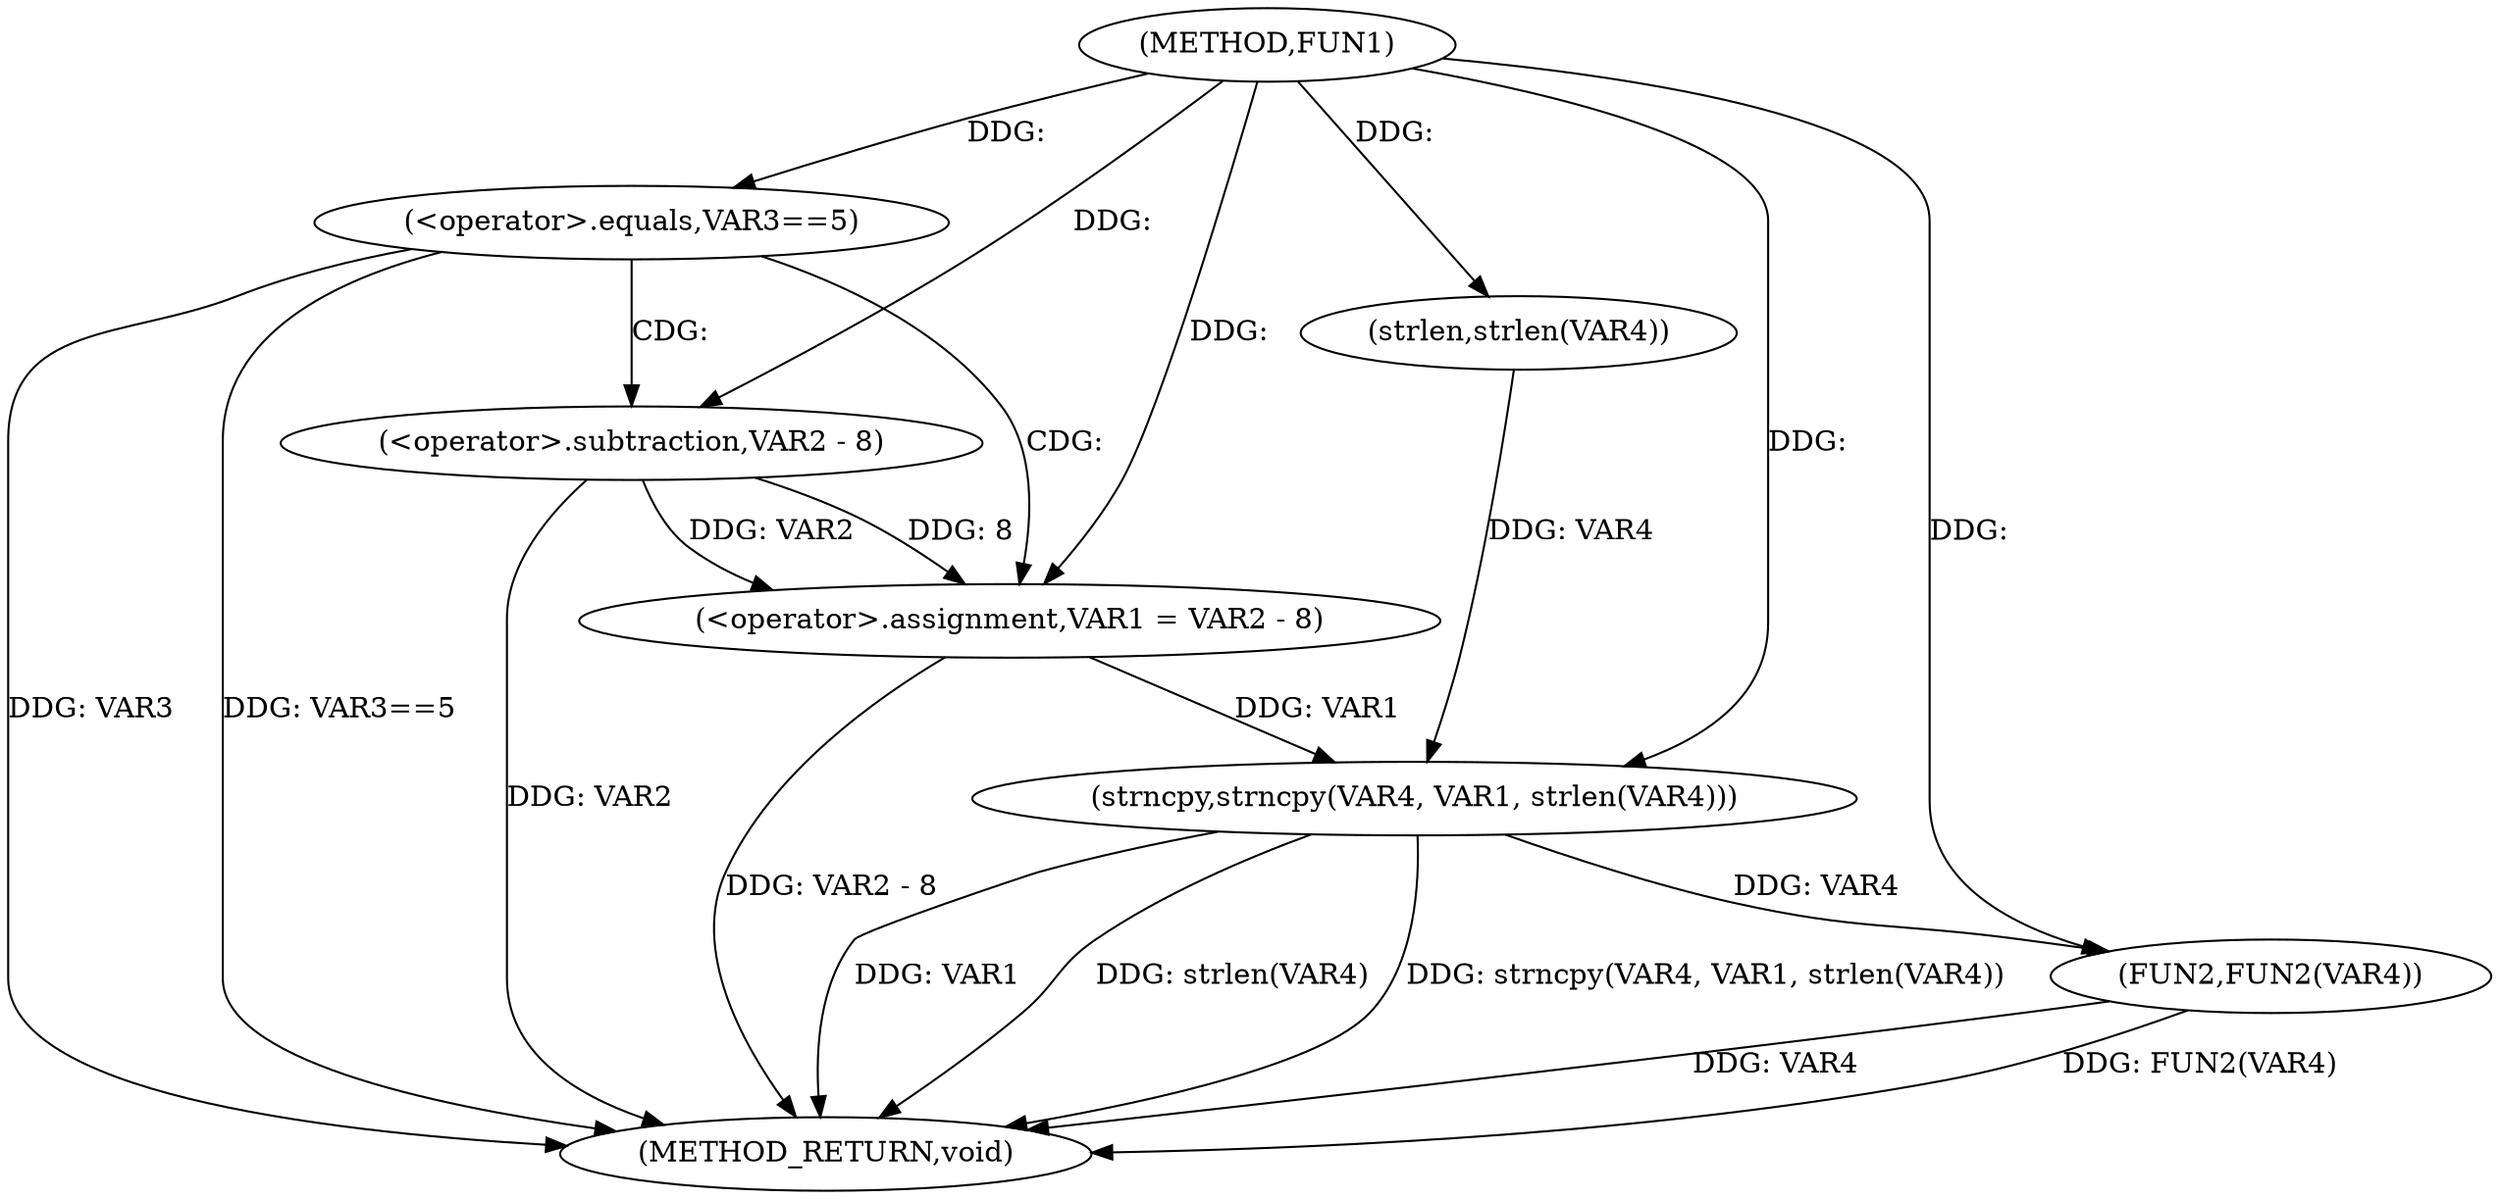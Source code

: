 digraph FUN1 {  
"1000100" [label = "(METHOD,FUN1)" ]
"1000123" [label = "(METHOD_RETURN,void)" ]
"1000105" [label = "(<operator>.equals,VAR3==5)" ]
"1000109" [label = "(<operator>.assignment,VAR1 = VAR2 - 8)" ]
"1000111" [label = "(<operator>.subtraction,VAR2 - 8)" ]
"1000116" [label = "(strncpy,strncpy(VAR4, VAR1, strlen(VAR4)))" ]
"1000119" [label = "(strlen,strlen(VAR4))" ]
"1000121" [label = "(FUN2,FUN2(VAR4))" ]
  "1000105" -> "1000123"  [ label = "DDG: VAR3==5"] 
  "1000121" -> "1000123"  [ label = "DDG: FUN2(VAR4)"] 
  "1000116" -> "1000123"  [ label = "DDG: VAR1"] 
  "1000111" -> "1000123"  [ label = "DDG: VAR2"] 
  "1000121" -> "1000123"  [ label = "DDG: VAR4"] 
  "1000116" -> "1000123"  [ label = "DDG: strlen(VAR4)"] 
  "1000109" -> "1000123"  [ label = "DDG: VAR2 - 8"] 
  "1000116" -> "1000123"  [ label = "DDG: strncpy(VAR4, VAR1, strlen(VAR4))"] 
  "1000105" -> "1000123"  [ label = "DDG: VAR3"] 
  "1000100" -> "1000105"  [ label = "DDG: "] 
  "1000111" -> "1000109"  [ label = "DDG: VAR2"] 
  "1000111" -> "1000109"  [ label = "DDG: 8"] 
  "1000100" -> "1000109"  [ label = "DDG: "] 
  "1000100" -> "1000111"  [ label = "DDG: "] 
  "1000119" -> "1000116"  [ label = "DDG: VAR4"] 
  "1000100" -> "1000116"  [ label = "DDG: "] 
  "1000109" -> "1000116"  [ label = "DDG: VAR1"] 
  "1000100" -> "1000119"  [ label = "DDG: "] 
  "1000116" -> "1000121"  [ label = "DDG: VAR4"] 
  "1000100" -> "1000121"  [ label = "DDG: "] 
  "1000105" -> "1000109"  [ label = "CDG: "] 
  "1000105" -> "1000111"  [ label = "CDG: "] 
}
